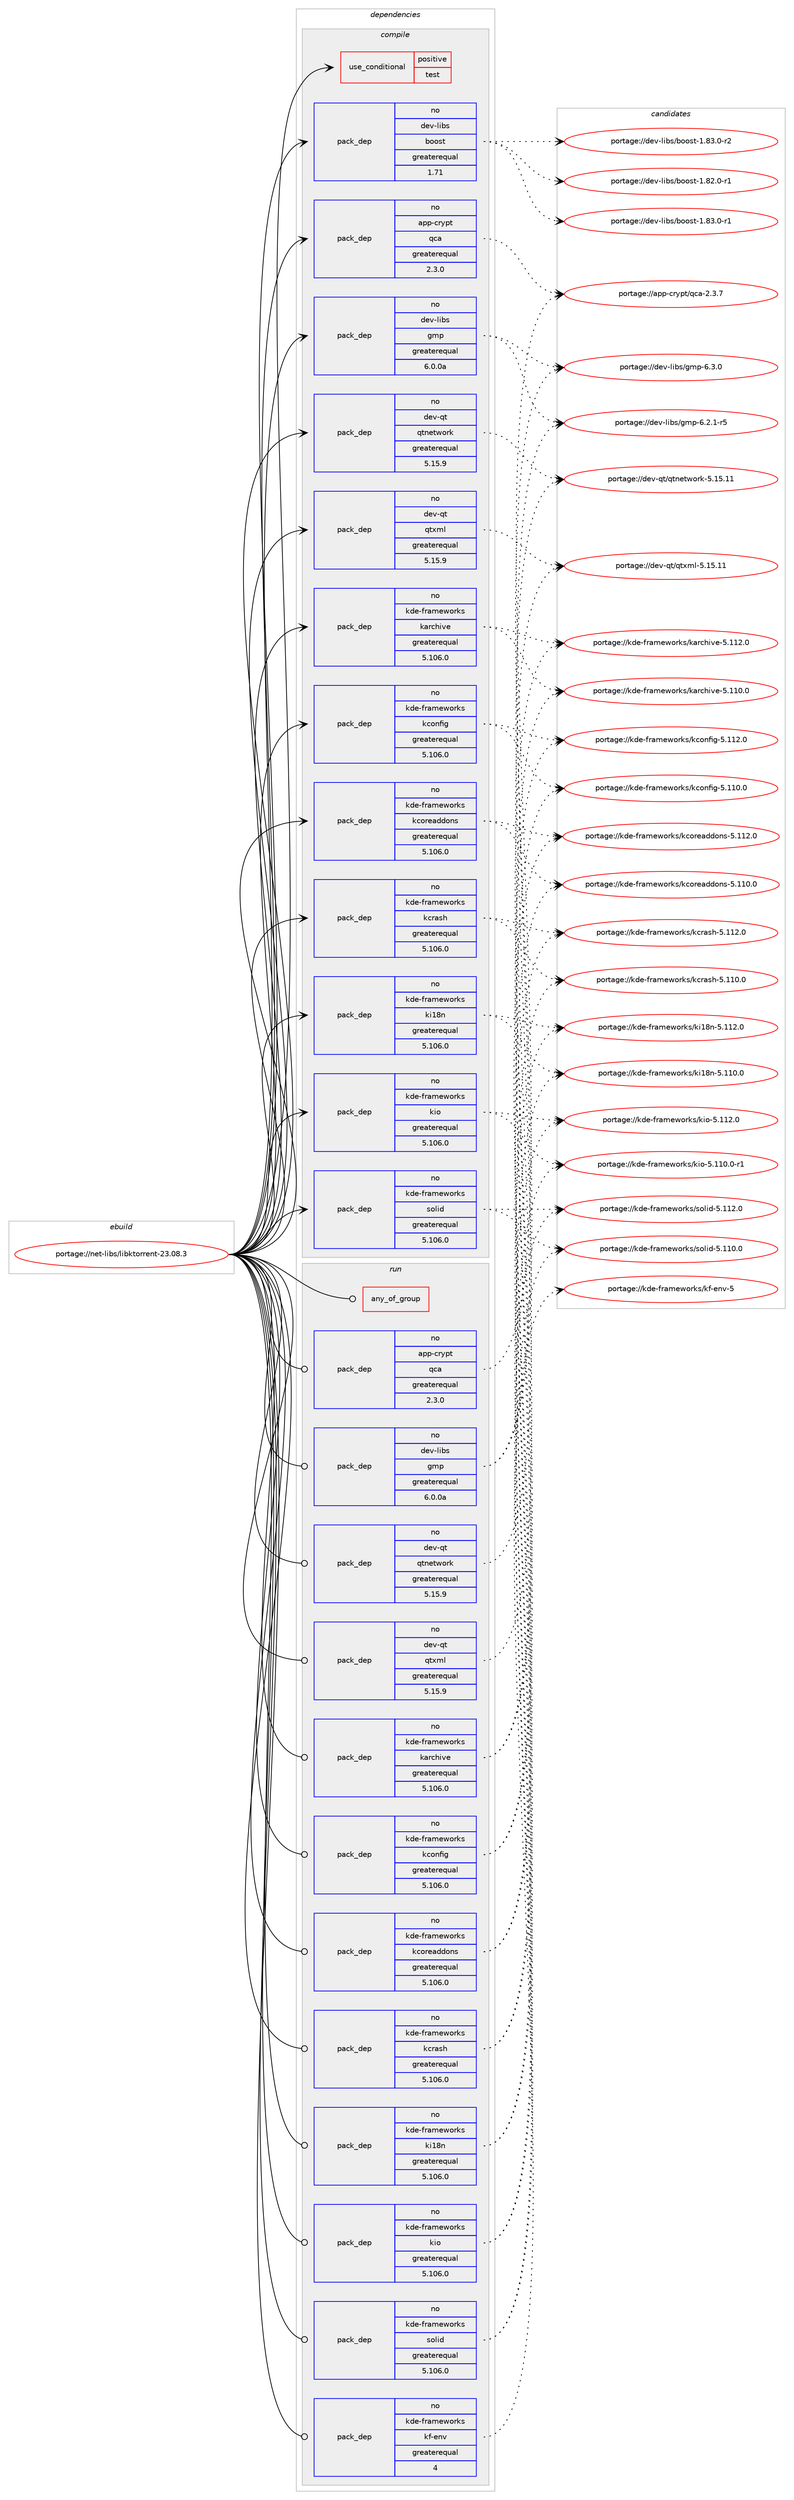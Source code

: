 digraph prolog {

# *************
# Graph options
# *************

newrank=true;
concentrate=true;
compound=true;
graph [rankdir=LR,fontname=Helvetica,fontsize=10,ranksep=1.5];#, ranksep=2.5, nodesep=0.2];
edge  [arrowhead=vee];
node  [fontname=Helvetica,fontsize=10];

# **********
# The ebuild
# **********

subgraph cluster_leftcol {
color=gray;
label=<<i>ebuild</i>>;
id [label="portage://net-libs/libktorrent-23.08.3", color=red, width=4, href="../net-libs/libktorrent-23.08.3.svg"];
}

# ****************
# The dependencies
# ****************

subgraph cluster_midcol {
color=gray;
label=<<i>dependencies</i>>;
subgraph cluster_compile {
fillcolor="#eeeeee";
style=filled;
label=<<i>compile</i>>;
subgraph cond8 {
dependency188 [label=<<TABLE BORDER="0" CELLBORDER="1" CELLSPACING="0" CELLPADDING="4"><TR><TD ROWSPAN="3" CELLPADDING="10">use_conditional</TD></TR><TR><TD>positive</TD></TR><TR><TD>test</TD></TR></TABLE>>, shape=none, color=red];
# *** BEGIN UNKNOWN DEPENDENCY TYPE (TODO) ***
# dependency188 -> package_dependency(portage://net-libs/libktorrent-23.08.3,install,no,dev-qt,qttest,none,[,,],[slot(5)],[])
# *** END UNKNOWN DEPENDENCY TYPE (TODO) ***

}
id:e -> dependency188:w [weight=20,style="solid",arrowhead="vee"];
subgraph pack178 {
dependency189 [label=<<TABLE BORDER="0" CELLBORDER="1" CELLSPACING="0" CELLPADDING="4" WIDTH="220"><TR><TD ROWSPAN="6" CELLPADDING="30">pack_dep</TD></TR><TR><TD WIDTH="110">no</TD></TR><TR><TD>app-crypt</TD></TR><TR><TD>qca</TD></TR><TR><TD>greaterequal</TD></TR><TR><TD>2.3.0</TD></TR></TABLE>>, shape=none, color=blue];
}
id:e -> dependency189:w [weight=20,style="solid",arrowhead="vee"];
subgraph pack179 {
dependency190 [label=<<TABLE BORDER="0" CELLBORDER="1" CELLSPACING="0" CELLPADDING="4" WIDTH="220"><TR><TD ROWSPAN="6" CELLPADDING="30">pack_dep</TD></TR><TR><TD WIDTH="110">no</TD></TR><TR><TD>dev-libs</TD></TR><TR><TD>boost</TD></TR><TR><TD>greaterequal</TD></TR><TR><TD>1.71</TD></TR></TABLE>>, shape=none, color=blue];
}
id:e -> dependency190:w [weight=20,style="solid",arrowhead="vee"];
subgraph pack180 {
dependency191 [label=<<TABLE BORDER="0" CELLBORDER="1" CELLSPACING="0" CELLPADDING="4" WIDTH="220"><TR><TD ROWSPAN="6" CELLPADDING="30">pack_dep</TD></TR><TR><TD WIDTH="110">no</TD></TR><TR><TD>dev-libs</TD></TR><TR><TD>gmp</TD></TR><TR><TD>greaterequal</TD></TR><TR><TD>6.0.0a</TD></TR></TABLE>>, shape=none, color=blue];
}
id:e -> dependency191:w [weight=20,style="solid",arrowhead="vee"];
# *** BEGIN UNKNOWN DEPENDENCY TYPE (TODO) ***
# id -> package_dependency(portage://net-libs/libktorrent-23.08.3,install,no,dev-libs,libgcrypt,none,[,,],[slot(0),equal],[])
# *** END UNKNOWN DEPENDENCY TYPE (TODO) ***

# *** BEGIN UNKNOWN DEPENDENCY TYPE (TODO) ***
# id -> package_dependency(portage://net-libs/libktorrent-23.08.3,install,no,dev-qt,qtcore,none,[,,],[slot(5)],[])
# *** END UNKNOWN DEPENDENCY TYPE (TODO) ***

subgraph pack181 {
dependency192 [label=<<TABLE BORDER="0" CELLBORDER="1" CELLSPACING="0" CELLPADDING="4" WIDTH="220"><TR><TD ROWSPAN="6" CELLPADDING="30">pack_dep</TD></TR><TR><TD WIDTH="110">no</TD></TR><TR><TD>dev-qt</TD></TR><TR><TD>qtnetwork</TD></TR><TR><TD>greaterequal</TD></TR><TR><TD>5.15.9</TD></TR></TABLE>>, shape=none, color=blue];
}
id:e -> dependency192:w [weight=20,style="solid",arrowhead="vee"];
subgraph pack182 {
dependency193 [label=<<TABLE BORDER="0" CELLBORDER="1" CELLSPACING="0" CELLPADDING="4" WIDTH="220"><TR><TD ROWSPAN="6" CELLPADDING="30">pack_dep</TD></TR><TR><TD WIDTH="110">no</TD></TR><TR><TD>dev-qt</TD></TR><TR><TD>qtxml</TD></TR><TR><TD>greaterequal</TD></TR><TR><TD>5.15.9</TD></TR></TABLE>>, shape=none, color=blue];
}
id:e -> dependency193:w [weight=20,style="solid",arrowhead="vee"];
subgraph pack183 {
dependency194 [label=<<TABLE BORDER="0" CELLBORDER="1" CELLSPACING="0" CELLPADDING="4" WIDTH="220"><TR><TD ROWSPAN="6" CELLPADDING="30">pack_dep</TD></TR><TR><TD WIDTH="110">no</TD></TR><TR><TD>kde-frameworks</TD></TR><TR><TD>karchive</TD></TR><TR><TD>greaterequal</TD></TR><TR><TD>5.106.0</TD></TR></TABLE>>, shape=none, color=blue];
}
id:e -> dependency194:w [weight=20,style="solid",arrowhead="vee"];
subgraph pack184 {
dependency195 [label=<<TABLE BORDER="0" CELLBORDER="1" CELLSPACING="0" CELLPADDING="4" WIDTH="220"><TR><TD ROWSPAN="6" CELLPADDING="30">pack_dep</TD></TR><TR><TD WIDTH="110">no</TD></TR><TR><TD>kde-frameworks</TD></TR><TR><TD>kconfig</TD></TR><TR><TD>greaterequal</TD></TR><TR><TD>5.106.0</TD></TR></TABLE>>, shape=none, color=blue];
}
id:e -> dependency195:w [weight=20,style="solid",arrowhead="vee"];
subgraph pack185 {
dependency196 [label=<<TABLE BORDER="0" CELLBORDER="1" CELLSPACING="0" CELLPADDING="4" WIDTH="220"><TR><TD ROWSPAN="6" CELLPADDING="30">pack_dep</TD></TR><TR><TD WIDTH="110">no</TD></TR><TR><TD>kde-frameworks</TD></TR><TR><TD>kcoreaddons</TD></TR><TR><TD>greaterequal</TD></TR><TR><TD>5.106.0</TD></TR></TABLE>>, shape=none, color=blue];
}
id:e -> dependency196:w [weight=20,style="solid",arrowhead="vee"];
subgraph pack186 {
dependency197 [label=<<TABLE BORDER="0" CELLBORDER="1" CELLSPACING="0" CELLPADDING="4" WIDTH="220"><TR><TD ROWSPAN="6" CELLPADDING="30">pack_dep</TD></TR><TR><TD WIDTH="110">no</TD></TR><TR><TD>kde-frameworks</TD></TR><TR><TD>kcrash</TD></TR><TR><TD>greaterequal</TD></TR><TR><TD>5.106.0</TD></TR></TABLE>>, shape=none, color=blue];
}
id:e -> dependency197:w [weight=20,style="solid",arrowhead="vee"];
subgraph pack187 {
dependency198 [label=<<TABLE BORDER="0" CELLBORDER="1" CELLSPACING="0" CELLPADDING="4" WIDTH="220"><TR><TD ROWSPAN="6" CELLPADDING="30">pack_dep</TD></TR><TR><TD WIDTH="110">no</TD></TR><TR><TD>kde-frameworks</TD></TR><TR><TD>ki18n</TD></TR><TR><TD>greaterequal</TD></TR><TR><TD>5.106.0</TD></TR></TABLE>>, shape=none, color=blue];
}
id:e -> dependency198:w [weight=20,style="solid",arrowhead="vee"];
subgraph pack188 {
dependency199 [label=<<TABLE BORDER="0" CELLBORDER="1" CELLSPACING="0" CELLPADDING="4" WIDTH="220"><TR><TD ROWSPAN="6" CELLPADDING="30">pack_dep</TD></TR><TR><TD WIDTH="110">no</TD></TR><TR><TD>kde-frameworks</TD></TR><TR><TD>kio</TD></TR><TR><TD>greaterequal</TD></TR><TR><TD>5.106.0</TD></TR></TABLE>>, shape=none, color=blue];
}
id:e -> dependency199:w [weight=20,style="solid",arrowhead="vee"];
subgraph pack189 {
dependency200 [label=<<TABLE BORDER="0" CELLBORDER="1" CELLSPACING="0" CELLPADDING="4" WIDTH="220"><TR><TD ROWSPAN="6" CELLPADDING="30">pack_dep</TD></TR><TR><TD WIDTH="110">no</TD></TR><TR><TD>kde-frameworks</TD></TR><TR><TD>solid</TD></TR><TR><TD>greaterequal</TD></TR><TR><TD>5.106.0</TD></TR></TABLE>>, shape=none, color=blue];
}
id:e -> dependency200:w [weight=20,style="solid",arrowhead="vee"];
}
subgraph cluster_compileandrun {
fillcolor="#eeeeee";
style=filled;
label=<<i>compile and run</i>>;
}
subgraph cluster_run {
fillcolor="#eeeeee";
style=filled;
label=<<i>run</i>>;
subgraph any4 {
dependency201 [label=<<TABLE BORDER="0" CELLBORDER="1" CELLSPACING="0" CELLPADDING="4"><TR><TD CELLPADDING="10">any_of_group</TD></TR></TABLE>>, shape=none, color=red];# *** BEGIN UNKNOWN DEPENDENCY TYPE (TODO) ***
# dependency201 -> package_dependency(portage://net-libs/libktorrent-23.08.3,run,no,kde-frameworks,breeze-icons,none,[,,],any_different_slot,[])
# *** END UNKNOWN DEPENDENCY TYPE (TODO) ***

# *** BEGIN UNKNOWN DEPENDENCY TYPE (TODO) ***
# dependency201 -> package_dependency(portage://net-libs/libktorrent-23.08.3,run,no,kde-frameworks,oxygen-icons,none,[,,],any_different_slot,[])
# *** END UNKNOWN DEPENDENCY TYPE (TODO) ***

}
id:e -> dependency201:w [weight=20,style="solid",arrowhead="odot"];
subgraph pack190 {
dependency202 [label=<<TABLE BORDER="0" CELLBORDER="1" CELLSPACING="0" CELLPADDING="4" WIDTH="220"><TR><TD ROWSPAN="6" CELLPADDING="30">pack_dep</TD></TR><TR><TD WIDTH="110">no</TD></TR><TR><TD>app-crypt</TD></TR><TR><TD>qca</TD></TR><TR><TD>greaterequal</TD></TR><TR><TD>2.3.0</TD></TR></TABLE>>, shape=none, color=blue];
}
id:e -> dependency202:w [weight=20,style="solid",arrowhead="odot"];
subgraph pack191 {
dependency203 [label=<<TABLE BORDER="0" CELLBORDER="1" CELLSPACING="0" CELLPADDING="4" WIDTH="220"><TR><TD ROWSPAN="6" CELLPADDING="30">pack_dep</TD></TR><TR><TD WIDTH="110">no</TD></TR><TR><TD>dev-libs</TD></TR><TR><TD>gmp</TD></TR><TR><TD>greaterequal</TD></TR><TR><TD>6.0.0a</TD></TR></TABLE>>, shape=none, color=blue];
}
id:e -> dependency203:w [weight=20,style="solid",arrowhead="odot"];
# *** BEGIN UNKNOWN DEPENDENCY TYPE (TODO) ***
# id -> package_dependency(portage://net-libs/libktorrent-23.08.3,run,no,dev-libs,libgcrypt,none,[,,],[slot(0),equal],[])
# *** END UNKNOWN DEPENDENCY TYPE (TODO) ***

# *** BEGIN UNKNOWN DEPENDENCY TYPE (TODO) ***
# id -> package_dependency(portage://net-libs/libktorrent-23.08.3,run,no,dev-qt,qtcore,none,[,,],[slot(5)],[])
# *** END UNKNOWN DEPENDENCY TYPE (TODO) ***

subgraph pack192 {
dependency204 [label=<<TABLE BORDER="0" CELLBORDER="1" CELLSPACING="0" CELLPADDING="4" WIDTH="220"><TR><TD ROWSPAN="6" CELLPADDING="30">pack_dep</TD></TR><TR><TD WIDTH="110">no</TD></TR><TR><TD>dev-qt</TD></TR><TR><TD>qtnetwork</TD></TR><TR><TD>greaterequal</TD></TR><TR><TD>5.15.9</TD></TR></TABLE>>, shape=none, color=blue];
}
id:e -> dependency204:w [weight=20,style="solid",arrowhead="odot"];
subgraph pack193 {
dependency205 [label=<<TABLE BORDER="0" CELLBORDER="1" CELLSPACING="0" CELLPADDING="4" WIDTH="220"><TR><TD ROWSPAN="6" CELLPADDING="30">pack_dep</TD></TR><TR><TD WIDTH="110">no</TD></TR><TR><TD>dev-qt</TD></TR><TR><TD>qtxml</TD></TR><TR><TD>greaterequal</TD></TR><TR><TD>5.15.9</TD></TR></TABLE>>, shape=none, color=blue];
}
id:e -> dependency205:w [weight=20,style="solid",arrowhead="odot"];
subgraph pack194 {
dependency206 [label=<<TABLE BORDER="0" CELLBORDER="1" CELLSPACING="0" CELLPADDING="4" WIDTH="220"><TR><TD ROWSPAN="6" CELLPADDING="30">pack_dep</TD></TR><TR><TD WIDTH="110">no</TD></TR><TR><TD>kde-frameworks</TD></TR><TR><TD>karchive</TD></TR><TR><TD>greaterequal</TD></TR><TR><TD>5.106.0</TD></TR></TABLE>>, shape=none, color=blue];
}
id:e -> dependency206:w [weight=20,style="solid",arrowhead="odot"];
subgraph pack195 {
dependency207 [label=<<TABLE BORDER="0" CELLBORDER="1" CELLSPACING="0" CELLPADDING="4" WIDTH="220"><TR><TD ROWSPAN="6" CELLPADDING="30">pack_dep</TD></TR><TR><TD WIDTH="110">no</TD></TR><TR><TD>kde-frameworks</TD></TR><TR><TD>kconfig</TD></TR><TR><TD>greaterequal</TD></TR><TR><TD>5.106.0</TD></TR></TABLE>>, shape=none, color=blue];
}
id:e -> dependency207:w [weight=20,style="solid",arrowhead="odot"];
subgraph pack196 {
dependency208 [label=<<TABLE BORDER="0" CELLBORDER="1" CELLSPACING="0" CELLPADDING="4" WIDTH="220"><TR><TD ROWSPAN="6" CELLPADDING="30">pack_dep</TD></TR><TR><TD WIDTH="110">no</TD></TR><TR><TD>kde-frameworks</TD></TR><TR><TD>kcoreaddons</TD></TR><TR><TD>greaterequal</TD></TR><TR><TD>5.106.0</TD></TR></TABLE>>, shape=none, color=blue];
}
id:e -> dependency208:w [weight=20,style="solid",arrowhead="odot"];
subgraph pack197 {
dependency209 [label=<<TABLE BORDER="0" CELLBORDER="1" CELLSPACING="0" CELLPADDING="4" WIDTH="220"><TR><TD ROWSPAN="6" CELLPADDING="30">pack_dep</TD></TR><TR><TD WIDTH="110">no</TD></TR><TR><TD>kde-frameworks</TD></TR><TR><TD>kcrash</TD></TR><TR><TD>greaterequal</TD></TR><TR><TD>5.106.0</TD></TR></TABLE>>, shape=none, color=blue];
}
id:e -> dependency209:w [weight=20,style="solid",arrowhead="odot"];
subgraph pack198 {
dependency210 [label=<<TABLE BORDER="0" CELLBORDER="1" CELLSPACING="0" CELLPADDING="4" WIDTH="220"><TR><TD ROWSPAN="6" CELLPADDING="30">pack_dep</TD></TR><TR><TD WIDTH="110">no</TD></TR><TR><TD>kde-frameworks</TD></TR><TR><TD>kf-env</TD></TR><TR><TD>greaterequal</TD></TR><TR><TD>4</TD></TR></TABLE>>, shape=none, color=blue];
}
id:e -> dependency210:w [weight=20,style="solid",arrowhead="odot"];
subgraph pack199 {
dependency211 [label=<<TABLE BORDER="0" CELLBORDER="1" CELLSPACING="0" CELLPADDING="4" WIDTH="220"><TR><TD ROWSPAN="6" CELLPADDING="30">pack_dep</TD></TR><TR><TD WIDTH="110">no</TD></TR><TR><TD>kde-frameworks</TD></TR><TR><TD>ki18n</TD></TR><TR><TD>greaterequal</TD></TR><TR><TD>5.106.0</TD></TR></TABLE>>, shape=none, color=blue];
}
id:e -> dependency211:w [weight=20,style="solid",arrowhead="odot"];
subgraph pack200 {
dependency212 [label=<<TABLE BORDER="0" CELLBORDER="1" CELLSPACING="0" CELLPADDING="4" WIDTH="220"><TR><TD ROWSPAN="6" CELLPADDING="30">pack_dep</TD></TR><TR><TD WIDTH="110">no</TD></TR><TR><TD>kde-frameworks</TD></TR><TR><TD>kio</TD></TR><TR><TD>greaterequal</TD></TR><TR><TD>5.106.0</TD></TR></TABLE>>, shape=none, color=blue];
}
id:e -> dependency212:w [weight=20,style="solid",arrowhead="odot"];
subgraph pack201 {
dependency213 [label=<<TABLE BORDER="0" CELLBORDER="1" CELLSPACING="0" CELLPADDING="4" WIDTH="220"><TR><TD ROWSPAN="6" CELLPADDING="30">pack_dep</TD></TR><TR><TD WIDTH="110">no</TD></TR><TR><TD>kde-frameworks</TD></TR><TR><TD>solid</TD></TR><TR><TD>greaterequal</TD></TR><TR><TD>5.106.0</TD></TR></TABLE>>, shape=none, color=blue];
}
id:e -> dependency213:w [weight=20,style="solid",arrowhead="odot"];
# *** BEGIN UNKNOWN DEPENDENCY TYPE (TODO) ***
# id -> package_dependency(portage://net-libs/libktorrent-23.08.3,run,weak,dev-libs,botan,none,[,,],[],[use(enable(gmp),negative)])
# *** END UNKNOWN DEPENDENCY TYPE (TODO) ***

}
}

# **************
# The candidates
# **************

subgraph cluster_choices {
rank=same;
color=gray;
label=<<i>candidates</i>>;

subgraph choice178 {
color=black;
nodesep=1;
choice971121124599114121112116471139997455046514655 [label="portage://app-crypt/qca-2.3.7", color=red, width=4,href="../app-crypt/qca-2.3.7.svg"];
dependency189:e -> choice971121124599114121112116471139997455046514655:w [style=dotted,weight="100"];
}
subgraph choice179 {
color=black;
nodesep=1;
choice10010111845108105981154798111111115116454946565046484511449 [label="portage://dev-libs/boost-1.82.0-r1", color=red, width=4,href="../dev-libs/boost-1.82.0-r1.svg"];
choice10010111845108105981154798111111115116454946565146484511449 [label="portage://dev-libs/boost-1.83.0-r1", color=red, width=4,href="../dev-libs/boost-1.83.0-r1.svg"];
choice10010111845108105981154798111111115116454946565146484511450 [label="portage://dev-libs/boost-1.83.0-r2", color=red, width=4,href="../dev-libs/boost-1.83.0-r2.svg"];
dependency190:e -> choice10010111845108105981154798111111115116454946565046484511449:w [style=dotted,weight="100"];
dependency190:e -> choice10010111845108105981154798111111115116454946565146484511449:w [style=dotted,weight="100"];
dependency190:e -> choice10010111845108105981154798111111115116454946565146484511450:w [style=dotted,weight="100"];
}
subgraph choice180 {
color=black;
nodesep=1;
choice1001011184510810598115471031091124554465046494511453 [label="portage://dev-libs/gmp-6.2.1-r5", color=red, width=4,href="../dev-libs/gmp-6.2.1-r5.svg"];
choice100101118451081059811547103109112455446514648 [label="portage://dev-libs/gmp-6.3.0", color=red, width=4,href="../dev-libs/gmp-6.3.0.svg"];
dependency191:e -> choice1001011184510810598115471031091124554465046494511453:w [style=dotted,weight="100"];
dependency191:e -> choice100101118451081059811547103109112455446514648:w [style=dotted,weight="100"];
}
subgraph choice181 {
color=black;
nodesep=1;
choice10010111845113116471131161101011161191111141074553464953464949 [label="portage://dev-qt/qtnetwork-5.15.11", color=red, width=4,href="../dev-qt/qtnetwork-5.15.11.svg"];
dependency192:e -> choice10010111845113116471131161101011161191111141074553464953464949:w [style=dotted,weight="100"];
}
subgraph choice182 {
color=black;
nodesep=1;
choice10010111845113116471131161201091084553464953464949 [label="portage://dev-qt/qtxml-5.15.11", color=red, width=4,href="../dev-qt/qtxml-5.15.11.svg"];
dependency193:e -> choice10010111845113116471131161201091084553464953464949:w [style=dotted,weight="100"];
}
subgraph choice183 {
color=black;
nodesep=1;
choice10710010145102114971091011191111141071154710797114991041051181014553464949484648 [label="portage://kde-frameworks/karchive-5.110.0", color=red, width=4,href="../kde-frameworks/karchive-5.110.0.svg"];
choice10710010145102114971091011191111141071154710797114991041051181014553464949504648 [label="portage://kde-frameworks/karchive-5.112.0", color=red, width=4,href="../kde-frameworks/karchive-5.112.0.svg"];
dependency194:e -> choice10710010145102114971091011191111141071154710797114991041051181014553464949484648:w [style=dotted,weight="100"];
dependency194:e -> choice10710010145102114971091011191111141071154710797114991041051181014553464949504648:w [style=dotted,weight="100"];
}
subgraph choice184 {
color=black;
nodesep=1;
choice107100101451021149710910111911111410711547107991111101021051034553464949484648 [label="portage://kde-frameworks/kconfig-5.110.0", color=red, width=4,href="../kde-frameworks/kconfig-5.110.0.svg"];
choice107100101451021149710910111911111410711547107991111101021051034553464949504648 [label="portage://kde-frameworks/kconfig-5.112.0", color=red, width=4,href="../kde-frameworks/kconfig-5.112.0.svg"];
dependency195:e -> choice107100101451021149710910111911111410711547107991111101021051034553464949484648:w [style=dotted,weight="100"];
dependency195:e -> choice107100101451021149710910111911111410711547107991111101021051034553464949504648:w [style=dotted,weight="100"];
}
subgraph choice185 {
color=black;
nodesep=1;
choice10710010145102114971091011191111141071154710799111114101971001001111101154553464949484648 [label="portage://kde-frameworks/kcoreaddons-5.110.0", color=red, width=4,href="../kde-frameworks/kcoreaddons-5.110.0.svg"];
choice10710010145102114971091011191111141071154710799111114101971001001111101154553464949504648 [label="portage://kde-frameworks/kcoreaddons-5.112.0", color=red, width=4,href="../kde-frameworks/kcoreaddons-5.112.0.svg"];
dependency196:e -> choice10710010145102114971091011191111141071154710799111114101971001001111101154553464949484648:w [style=dotted,weight="100"];
dependency196:e -> choice10710010145102114971091011191111141071154710799111114101971001001111101154553464949504648:w [style=dotted,weight="100"];
}
subgraph choice186 {
color=black;
nodesep=1;
choice10710010145102114971091011191111141071154710799114971151044553464949484648 [label="portage://kde-frameworks/kcrash-5.110.0", color=red, width=4,href="../kde-frameworks/kcrash-5.110.0.svg"];
choice10710010145102114971091011191111141071154710799114971151044553464949504648 [label="portage://kde-frameworks/kcrash-5.112.0", color=red, width=4,href="../kde-frameworks/kcrash-5.112.0.svg"];
dependency197:e -> choice10710010145102114971091011191111141071154710799114971151044553464949484648:w [style=dotted,weight="100"];
dependency197:e -> choice10710010145102114971091011191111141071154710799114971151044553464949504648:w [style=dotted,weight="100"];
}
subgraph choice187 {
color=black;
nodesep=1;
choice10710010145102114971091011191111141071154710710549561104553464949484648 [label="portage://kde-frameworks/ki18n-5.110.0", color=red, width=4,href="../kde-frameworks/ki18n-5.110.0.svg"];
choice10710010145102114971091011191111141071154710710549561104553464949504648 [label="portage://kde-frameworks/ki18n-5.112.0", color=red, width=4,href="../kde-frameworks/ki18n-5.112.0.svg"];
dependency198:e -> choice10710010145102114971091011191111141071154710710549561104553464949484648:w [style=dotted,weight="100"];
dependency198:e -> choice10710010145102114971091011191111141071154710710549561104553464949504648:w [style=dotted,weight="100"];
}
subgraph choice188 {
color=black;
nodesep=1;
choice10710010145102114971091011191111141071154710710511145534649494846484511449 [label="portage://kde-frameworks/kio-5.110.0-r1", color=red, width=4,href="../kde-frameworks/kio-5.110.0-r1.svg"];
choice1071001014510211497109101119111114107115471071051114553464949504648 [label="portage://kde-frameworks/kio-5.112.0", color=red, width=4,href="../kde-frameworks/kio-5.112.0.svg"];
dependency199:e -> choice10710010145102114971091011191111141071154710710511145534649494846484511449:w [style=dotted,weight="100"];
dependency199:e -> choice1071001014510211497109101119111114107115471071051114553464949504648:w [style=dotted,weight="100"];
}
subgraph choice189 {
color=black;
nodesep=1;
choice1071001014510211497109101119111114107115471151111081051004553464949484648 [label="portage://kde-frameworks/solid-5.110.0", color=red, width=4,href="../kde-frameworks/solid-5.110.0.svg"];
choice1071001014510211497109101119111114107115471151111081051004553464949504648 [label="portage://kde-frameworks/solid-5.112.0", color=red, width=4,href="../kde-frameworks/solid-5.112.0.svg"];
dependency200:e -> choice1071001014510211497109101119111114107115471151111081051004553464949484648:w [style=dotted,weight="100"];
dependency200:e -> choice1071001014510211497109101119111114107115471151111081051004553464949504648:w [style=dotted,weight="100"];
}
subgraph choice190 {
color=black;
nodesep=1;
choice971121124599114121112116471139997455046514655 [label="portage://app-crypt/qca-2.3.7", color=red, width=4,href="../app-crypt/qca-2.3.7.svg"];
dependency202:e -> choice971121124599114121112116471139997455046514655:w [style=dotted,weight="100"];
}
subgraph choice191 {
color=black;
nodesep=1;
choice1001011184510810598115471031091124554465046494511453 [label="portage://dev-libs/gmp-6.2.1-r5", color=red, width=4,href="../dev-libs/gmp-6.2.1-r5.svg"];
choice100101118451081059811547103109112455446514648 [label="portage://dev-libs/gmp-6.3.0", color=red, width=4,href="../dev-libs/gmp-6.3.0.svg"];
dependency203:e -> choice1001011184510810598115471031091124554465046494511453:w [style=dotted,weight="100"];
dependency203:e -> choice100101118451081059811547103109112455446514648:w [style=dotted,weight="100"];
}
subgraph choice192 {
color=black;
nodesep=1;
choice10010111845113116471131161101011161191111141074553464953464949 [label="portage://dev-qt/qtnetwork-5.15.11", color=red, width=4,href="../dev-qt/qtnetwork-5.15.11.svg"];
dependency204:e -> choice10010111845113116471131161101011161191111141074553464953464949:w [style=dotted,weight="100"];
}
subgraph choice193 {
color=black;
nodesep=1;
choice10010111845113116471131161201091084553464953464949 [label="portage://dev-qt/qtxml-5.15.11", color=red, width=4,href="../dev-qt/qtxml-5.15.11.svg"];
dependency205:e -> choice10010111845113116471131161201091084553464953464949:w [style=dotted,weight="100"];
}
subgraph choice194 {
color=black;
nodesep=1;
choice10710010145102114971091011191111141071154710797114991041051181014553464949484648 [label="portage://kde-frameworks/karchive-5.110.0", color=red, width=4,href="../kde-frameworks/karchive-5.110.0.svg"];
choice10710010145102114971091011191111141071154710797114991041051181014553464949504648 [label="portage://kde-frameworks/karchive-5.112.0", color=red, width=4,href="../kde-frameworks/karchive-5.112.0.svg"];
dependency206:e -> choice10710010145102114971091011191111141071154710797114991041051181014553464949484648:w [style=dotted,weight="100"];
dependency206:e -> choice10710010145102114971091011191111141071154710797114991041051181014553464949504648:w [style=dotted,weight="100"];
}
subgraph choice195 {
color=black;
nodesep=1;
choice107100101451021149710910111911111410711547107991111101021051034553464949484648 [label="portage://kde-frameworks/kconfig-5.110.0", color=red, width=4,href="../kde-frameworks/kconfig-5.110.0.svg"];
choice107100101451021149710910111911111410711547107991111101021051034553464949504648 [label="portage://kde-frameworks/kconfig-5.112.0", color=red, width=4,href="../kde-frameworks/kconfig-5.112.0.svg"];
dependency207:e -> choice107100101451021149710910111911111410711547107991111101021051034553464949484648:w [style=dotted,weight="100"];
dependency207:e -> choice107100101451021149710910111911111410711547107991111101021051034553464949504648:w [style=dotted,weight="100"];
}
subgraph choice196 {
color=black;
nodesep=1;
choice10710010145102114971091011191111141071154710799111114101971001001111101154553464949484648 [label="portage://kde-frameworks/kcoreaddons-5.110.0", color=red, width=4,href="../kde-frameworks/kcoreaddons-5.110.0.svg"];
choice10710010145102114971091011191111141071154710799111114101971001001111101154553464949504648 [label="portage://kde-frameworks/kcoreaddons-5.112.0", color=red, width=4,href="../kde-frameworks/kcoreaddons-5.112.0.svg"];
dependency208:e -> choice10710010145102114971091011191111141071154710799111114101971001001111101154553464949484648:w [style=dotted,weight="100"];
dependency208:e -> choice10710010145102114971091011191111141071154710799111114101971001001111101154553464949504648:w [style=dotted,weight="100"];
}
subgraph choice197 {
color=black;
nodesep=1;
choice10710010145102114971091011191111141071154710799114971151044553464949484648 [label="portage://kde-frameworks/kcrash-5.110.0", color=red, width=4,href="../kde-frameworks/kcrash-5.110.0.svg"];
choice10710010145102114971091011191111141071154710799114971151044553464949504648 [label="portage://kde-frameworks/kcrash-5.112.0", color=red, width=4,href="../kde-frameworks/kcrash-5.112.0.svg"];
dependency209:e -> choice10710010145102114971091011191111141071154710799114971151044553464949484648:w [style=dotted,weight="100"];
dependency209:e -> choice10710010145102114971091011191111141071154710799114971151044553464949504648:w [style=dotted,weight="100"];
}
subgraph choice198 {
color=black;
nodesep=1;
choice107100101451021149710910111911111410711547107102451011101184553 [label="portage://kde-frameworks/kf-env-5", color=red, width=4,href="../kde-frameworks/kf-env-5.svg"];
dependency210:e -> choice107100101451021149710910111911111410711547107102451011101184553:w [style=dotted,weight="100"];
}
subgraph choice199 {
color=black;
nodesep=1;
choice10710010145102114971091011191111141071154710710549561104553464949484648 [label="portage://kde-frameworks/ki18n-5.110.0", color=red, width=4,href="../kde-frameworks/ki18n-5.110.0.svg"];
choice10710010145102114971091011191111141071154710710549561104553464949504648 [label="portage://kde-frameworks/ki18n-5.112.0", color=red, width=4,href="../kde-frameworks/ki18n-5.112.0.svg"];
dependency211:e -> choice10710010145102114971091011191111141071154710710549561104553464949484648:w [style=dotted,weight="100"];
dependency211:e -> choice10710010145102114971091011191111141071154710710549561104553464949504648:w [style=dotted,weight="100"];
}
subgraph choice200 {
color=black;
nodesep=1;
choice10710010145102114971091011191111141071154710710511145534649494846484511449 [label="portage://kde-frameworks/kio-5.110.0-r1", color=red, width=4,href="../kde-frameworks/kio-5.110.0-r1.svg"];
choice1071001014510211497109101119111114107115471071051114553464949504648 [label="portage://kde-frameworks/kio-5.112.0", color=red, width=4,href="../kde-frameworks/kio-5.112.0.svg"];
dependency212:e -> choice10710010145102114971091011191111141071154710710511145534649494846484511449:w [style=dotted,weight="100"];
dependency212:e -> choice1071001014510211497109101119111114107115471071051114553464949504648:w [style=dotted,weight="100"];
}
subgraph choice201 {
color=black;
nodesep=1;
choice1071001014510211497109101119111114107115471151111081051004553464949484648 [label="portage://kde-frameworks/solid-5.110.0", color=red, width=4,href="../kde-frameworks/solid-5.110.0.svg"];
choice1071001014510211497109101119111114107115471151111081051004553464949504648 [label="portage://kde-frameworks/solid-5.112.0", color=red, width=4,href="../kde-frameworks/solid-5.112.0.svg"];
dependency213:e -> choice1071001014510211497109101119111114107115471151111081051004553464949484648:w [style=dotted,weight="100"];
dependency213:e -> choice1071001014510211497109101119111114107115471151111081051004553464949504648:w [style=dotted,weight="100"];
}
}

}
